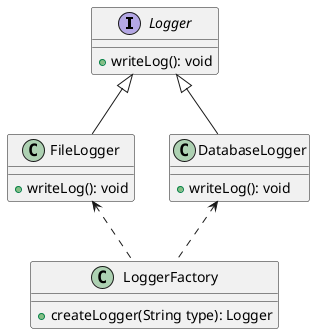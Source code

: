 \@startuml
'https://plantuml.com/class-diagram

interface Logger {
    +writeLog(): void
}

class FileLogger {
    +writeLog(): void
}

class DatabaseLogger {
    +writeLog(): void
}

class LoggerFactory {
    +createLogger(String type): Logger
}

Logger <|-- FileLogger
Logger <|-- DatabaseLogger

FileLogger <.. LoggerFactory
DatabaseLogger <.. LoggerFactory

@enduml